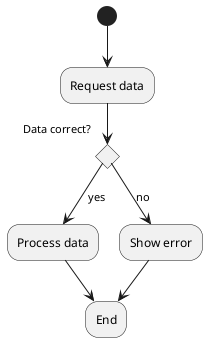 @startuml example-5

(*) --> Request data

if "Data correct?" then
    --> [yes] Process data
    --> End
else
    --> [no] Show error
    --> End
endif

@enduml